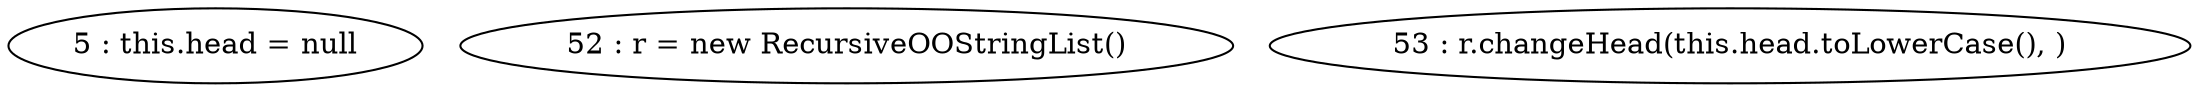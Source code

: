 digraph G {
"5 : this.head = null"
"52 : r = new RecursiveOOStringList()"
"53 : r.changeHead(this.head.toLowerCase(), )"
}